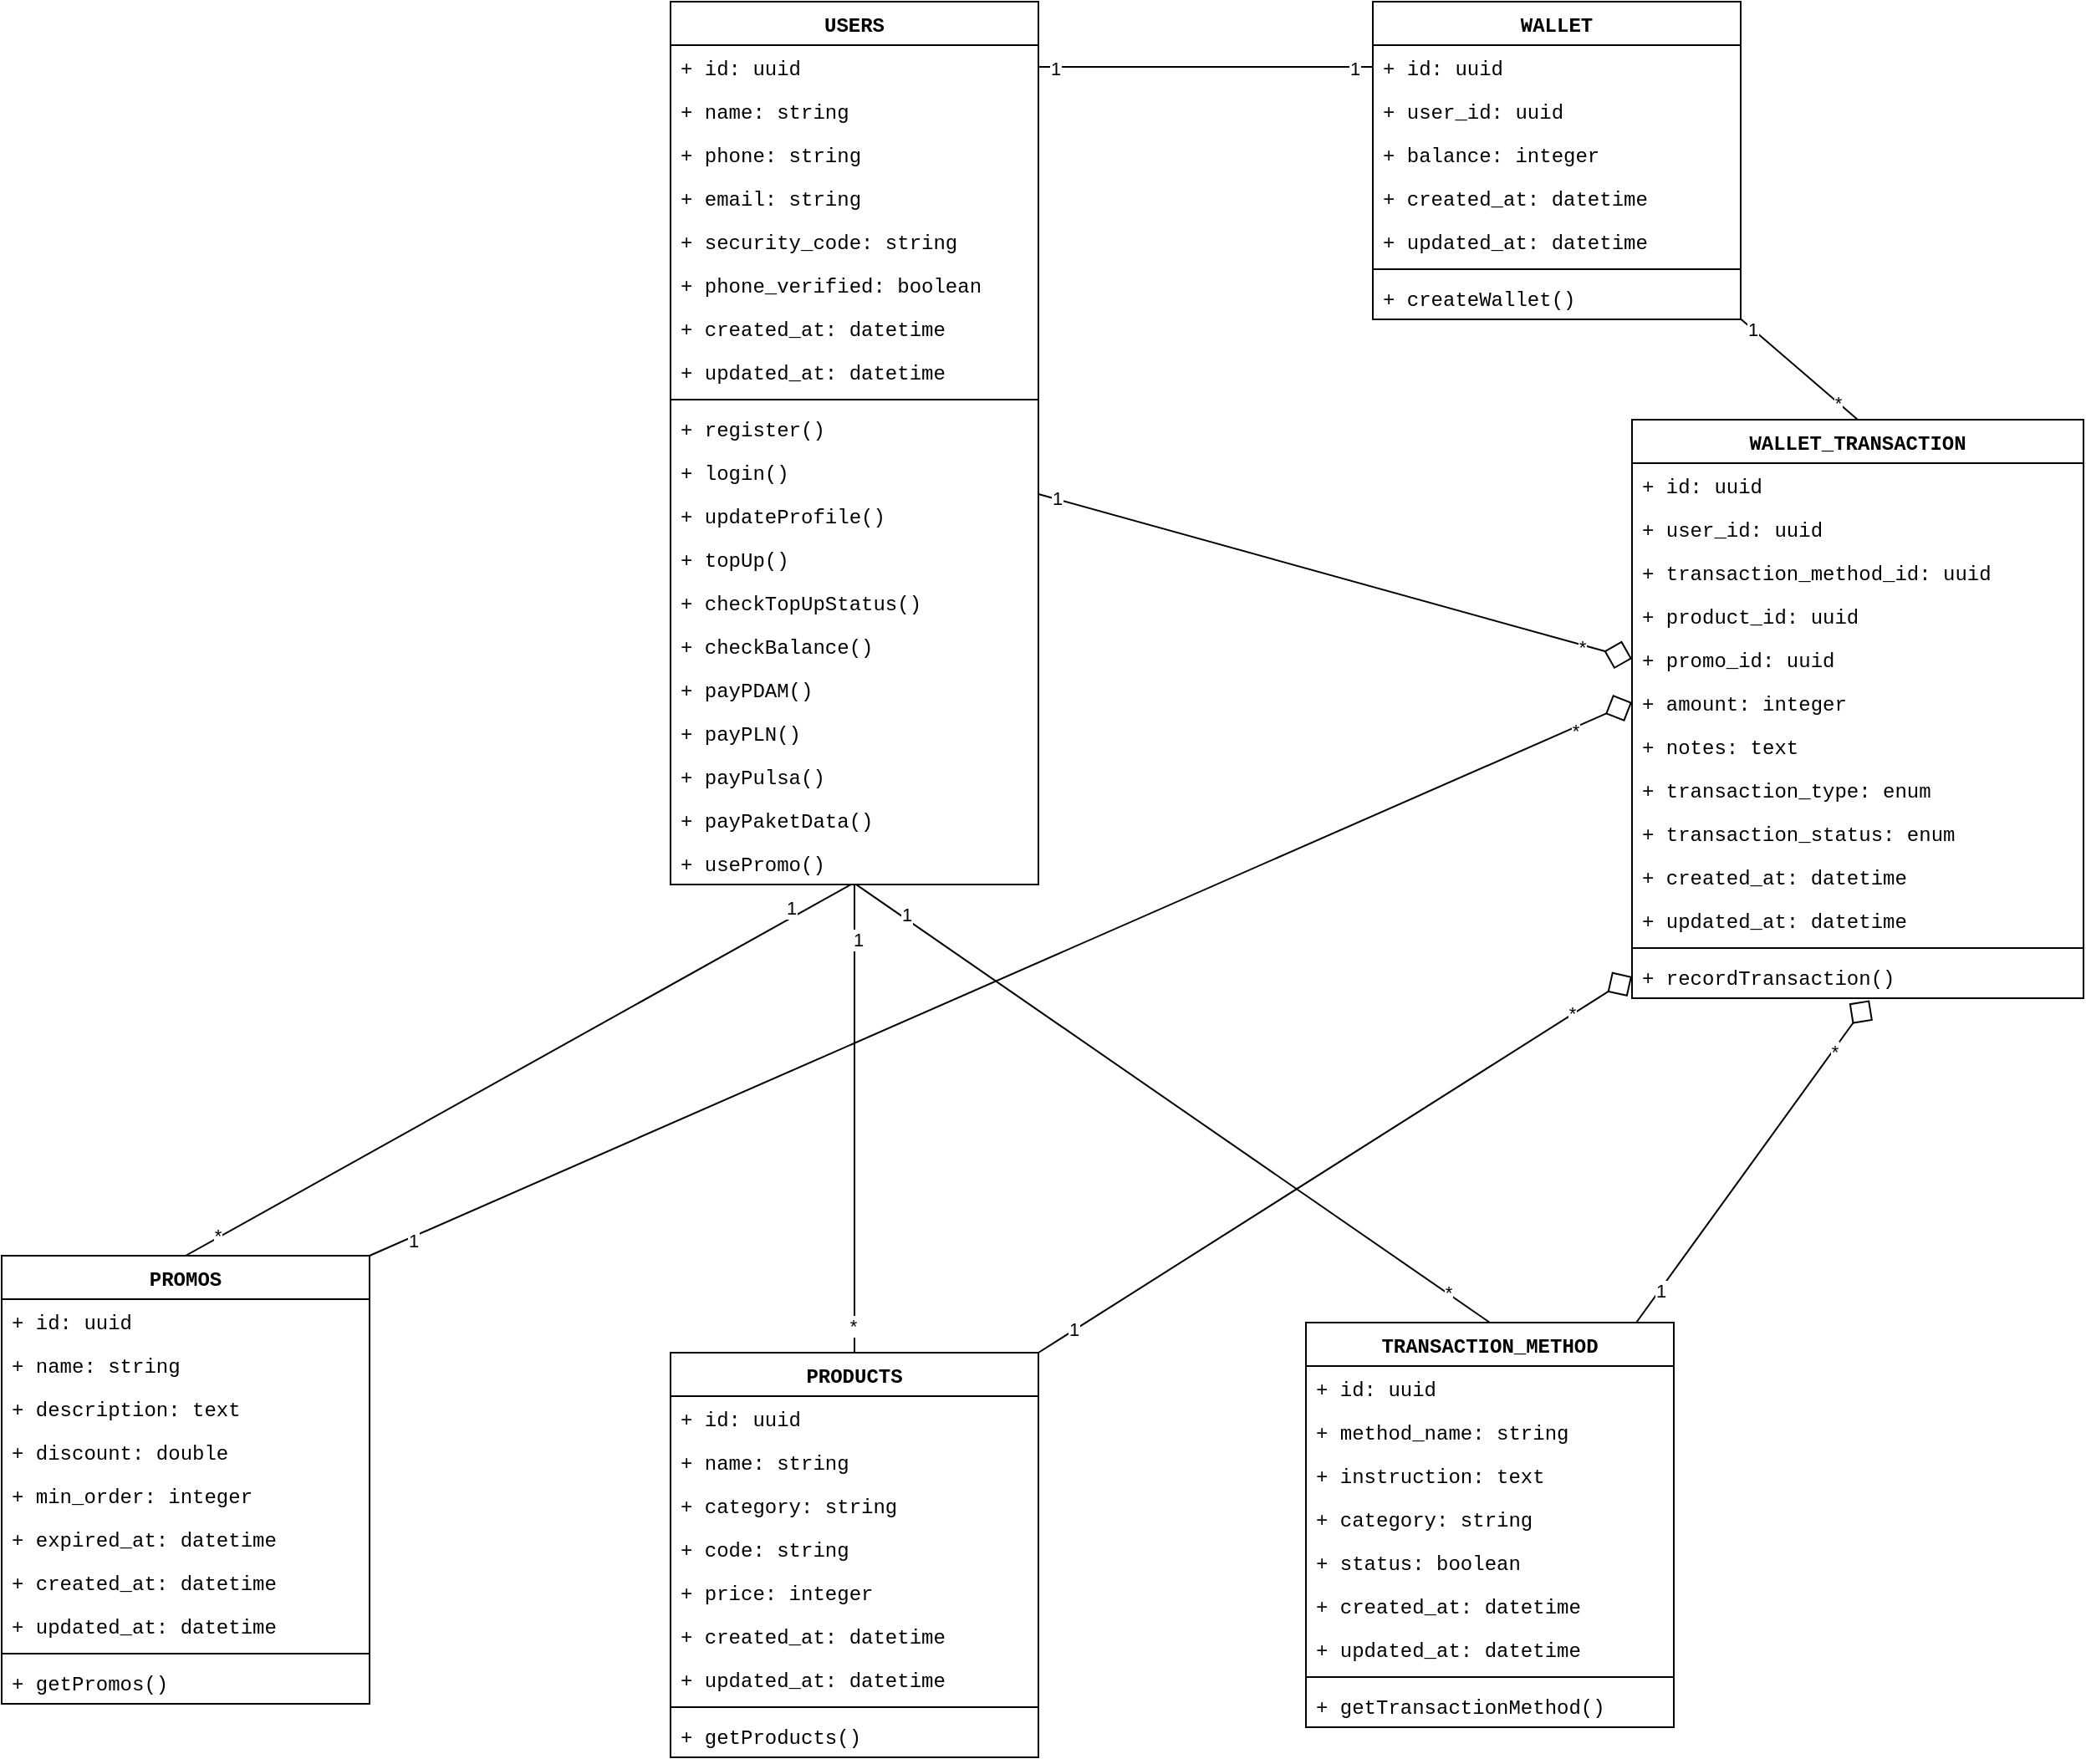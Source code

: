 <mxfile>
    <diagram id="TdilNPmjVEnhoMIB7vTG" name="Page-1">
        <mxGraphModel dx="2672" dy="1075" grid="1" gridSize="10" guides="1" tooltips="1" connect="1" arrows="1" fold="1" page="1" pageScale="1" pageWidth="850" pageHeight="1100" math="0" shadow="0">
            <root>
                <mxCell id="0"/>
                <mxCell id="1" parent="0"/>
                <mxCell id="99" style="rounded=0;html=1;entryX=0.5;entryY=0;entryDx=0;entryDy=0;endArrow=none;endFill=0;exitX=0.49;exitY=1.003;exitDx=0;exitDy=0;exitPerimeter=0;" edge="1" parent="1" source="22" target="81">
                    <mxGeometry relative="1" as="geometry"/>
                </mxCell>
                <mxCell id="113" value="1" style="edgeLabel;html=1;align=center;verticalAlign=middle;resizable=0;points=[];" vertex="1" connectable="0" parent="99">
                    <mxGeometry x="-0.916" y="1" relative="1" as="geometry">
                        <mxPoint x="-20" y="4" as="offset"/>
                    </mxGeometry>
                </mxCell>
                <mxCell id="114" value="*" style="edgeLabel;html=1;align=center;verticalAlign=middle;resizable=0;points=[];" vertex="1" connectable="0" parent="99">
                    <mxGeometry x="0.903" y="-2" relative="1" as="geometry">
                        <mxPoint as="offset"/>
                    </mxGeometry>
                </mxCell>
                <mxCell id="100" style="edgeStyle=none;rounded=0;html=1;entryX=0.5;entryY=0;entryDx=0;entryDy=0;endArrow=none;endFill=0;" edge="1" parent="1" source="2" target="70">
                    <mxGeometry relative="1" as="geometry"/>
                </mxCell>
                <mxCell id="115" value="1" style="edgeLabel;html=1;align=center;verticalAlign=middle;resizable=0;points=[];" vertex="1" connectable="0" parent="100">
                    <mxGeometry x="-0.764" y="2" relative="1" as="geometry">
                        <mxPoint as="offset"/>
                    </mxGeometry>
                </mxCell>
                <mxCell id="117" value="*" style="edgeLabel;html=1;align=center;verticalAlign=middle;resizable=0;points=[];" vertex="1" connectable="0" parent="100">
                    <mxGeometry x="0.884" y="-1" relative="1" as="geometry">
                        <mxPoint as="offset"/>
                    </mxGeometry>
                </mxCell>
                <mxCell id="101" style="edgeStyle=none;rounded=0;html=1;entryX=0.5;entryY=0;entryDx=0;entryDy=0;endArrow=none;endFill=0;exitX=0.505;exitY=1.003;exitDx=0;exitDy=0;exitPerimeter=0;" edge="1" parent="1" source="22" target="60">
                    <mxGeometry relative="1" as="geometry">
                        <mxPoint x="-40" y="580" as="sourcePoint"/>
                    </mxGeometry>
                </mxCell>
                <mxCell id="116" value="1" style="edgeLabel;html=1;align=center;verticalAlign=middle;resizable=0;points=[];" vertex="1" connectable="0" parent="101">
                    <mxGeometry x="-0.85" y="2" relative="1" as="geometry">
                        <mxPoint as="offset"/>
                    </mxGeometry>
                </mxCell>
                <mxCell id="118" value="*" style="edgeLabel;html=1;align=center;verticalAlign=middle;resizable=0;points=[];" vertex="1" connectable="0" parent="101">
                    <mxGeometry x="0.864" y="1" relative="1" as="geometry">
                        <mxPoint as="offset"/>
                    </mxGeometry>
                </mxCell>
                <mxCell id="103" style="edgeStyle=none;rounded=0;html=1;entryX=0;entryY=0.5;entryDx=0;entryDy=0;endArrow=diamond;endFill=0;endSize=15;" edge="1" parent="1" source="2" target="55">
                    <mxGeometry relative="1" as="geometry"/>
                </mxCell>
                <mxCell id="111" value="1" style="edgeLabel;html=1;align=center;verticalAlign=middle;resizable=0;points=[];" vertex="1" connectable="0" parent="103">
                    <mxGeometry x="-0.944" y="1" relative="1" as="geometry">
                        <mxPoint as="offset"/>
                    </mxGeometry>
                </mxCell>
                <mxCell id="112" value="*" style="edgeLabel;html=1;align=center;verticalAlign=middle;resizable=0;points=[];" vertex="1" connectable="0" parent="103">
                    <mxGeometry x="0.829" y="-1" relative="1" as="geometry">
                        <mxPoint as="offset"/>
                    </mxGeometry>
                </mxCell>
                <mxCell id="2" value="USERS" style="swimlane;fontStyle=1;align=center;verticalAlign=top;childLayout=stackLayout;horizontal=1;startSize=26;horizontalStack=0;resizeParent=1;resizeParentMax=0;resizeLast=0;collapsible=1;marginBottom=0;fontFamily=Courier New;" parent="1" vertex="1">
                    <mxGeometry x="-150" y="50" width="220" height="528" as="geometry"/>
                </mxCell>
                <mxCell id="3" value="+ id: uuid" style="text;strokeColor=none;fillColor=none;align=left;verticalAlign=top;spacingLeft=4;spacingRight=4;overflow=hidden;rotatable=0;points=[[0,0.5],[1,0.5]];portConstraint=eastwest;fontFamily=Courier New;" parent="2" vertex="1">
                    <mxGeometry y="26" width="220" height="26" as="geometry"/>
                </mxCell>
                <mxCell id="13" value="+ name: string" style="text;strokeColor=none;fillColor=none;align=left;verticalAlign=top;spacingLeft=4;spacingRight=4;overflow=hidden;rotatable=0;points=[[0,0.5],[1,0.5]];portConstraint=eastwest;fontFamily=Courier New;" parent="2" vertex="1">
                    <mxGeometry y="52" width="220" height="26" as="geometry"/>
                </mxCell>
                <mxCell id="12" value="+ phone: string" style="text;strokeColor=none;fillColor=none;align=left;verticalAlign=top;spacingLeft=4;spacingRight=4;overflow=hidden;rotatable=0;points=[[0,0.5],[1,0.5]];portConstraint=eastwest;fontFamily=Courier New;" parent="2" vertex="1">
                    <mxGeometry y="78" width="220" height="26" as="geometry"/>
                </mxCell>
                <mxCell id="11" value="+ email: string" style="text;strokeColor=none;fillColor=none;align=left;verticalAlign=top;spacingLeft=4;spacingRight=4;overflow=hidden;rotatable=0;points=[[0,0.5],[1,0.5]];portConstraint=eastwest;fontFamily=Courier New;" parent="2" vertex="1">
                    <mxGeometry y="104" width="220" height="26" as="geometry"/>
                </mxCell>
                <mxCell id="10" value="+ security_code: string" style="text;strokeColor=none;fillColor=none;align=left;verticalAlign=top;spacingLeft=4;spacingRight=4;overflow=hidden;rotatable=0;points=[[0,0.5],[1,0.5]];portConstraint=eastwest;fontFamily=Courier New;" parent="2" vertex="1">
                    <mxGeometry y="130" width="220" height="26" as="geometry"/>
                </mxCell>
                <mxCell id="9" value="+ phone_verified: boolean" style="text;strokeColor=none;fillColor=none;align=left;verticalAlign=top;spacingLeft=4;spacingRight=4;overflow=hidden;rotatable=0;points=[[0,0.5],[1,0.5]];portConstraint=eastwest;fontFamily=Courier New;" parent="2" vertex="1">
                    <mxGeometry y="156" width="220" height="26" as="geometry"/>
                </mxCell>
                <mxCell id="8" value="+ created_at: datetime" style="text;strokeColor=none;fillColor=none;align=left;verticalAlign=top;spacingLeft=4;spacingRight=4;overflow=hidden;rotatable=0;points=[[0,0.5],[1,0.5]];portConstraint=eastwest;fontFamily=Courier New;" parent="2" vertex="1">
                    <mxGeometry y="182" width="220" height="26" as="geometry"/>
                </mxCell>
                <mxCell id="7" value="+ updated_at: datetime" style="text;strokeColor=none;fillColor=none;align=left;verticalAlign=top;spacingLeft=4;spacingRight=4;overflow=hidden;rotatable=0;points=[[0,0.5],[1,0.5]];portConstraint=eastwest;fontFamily=Courier New;" parent="2" vertex="1">
                    <mxGeometry y="208" width="220" height="26" as="geometry"/>
                </mxCell>
                <mxCell id="4" value="" style="line;strokeWidth=1;fillColor=none;align=left;verticalAlign=middle;spacingTop=-1;spacingLeft=3;spacingRight=3;rotatable=0;labelPosition=right;points=[];portConstraint=eastwest;strokeColor=inherit;fontFamily=Courier New;" parent="2" vertex="1">
                    <mxGeometry y="234" width="220" height="8" as="geometry"/>
                </mxCell>
                <mxCell id="5" value="+ register()" style="text;strokeColor=none;fillColor=none;align=left;verticalAlign=top;spacingLeft=4;spacingRight=4;overflow=hidden;rotatable=0;points=[[0,0.5],[1,0.5]];portConstraint=eastwest;fontFamily=Courier New;" parent="2" vertex="1">
                    <mxGeometry y="242" width="220" height="26" as="geometry"/>
                </mxCell>
                <mxCell id="14" value="+ login()" style="text;strokeColor=none;fillColor=none;align=left;verticalAlign=top;spacingLeft=4;spacingRight=4;overflow=hidden;rotatable=0;points=[[0,0.5],[1,0.5]];portConstraint=eastwest;fontFamily=Courier New;" parent="2" vertex="1">
                    <mxGeometry y="268" width="220" height="26" as="geometry"/>
                </mxCell>
                <mxCell id="15" value="+ updateProfile()" style="text;strokeColor=none;fillColor=none;align=left;verticalAlign=top;spacingLeft=4;spacingRight=4;overflow=hidden;rotatable=0;points=[[0,0.5],[1,0.5]];portConstraint=eastwest;fontFamily=Courier New;" parent="2" vertex="1">
                    <mxGeometry y="294" width="220" height="26" as="geometry"/>
                </mxCell>
                <mxCell id="16" value="+ topUp()" style="text;strokeColor=none;fillColor=none;align=left;verticalAlign=top;spacingLeft=4;spacingRight=4;overflow=hidden;rotatable=0;points=[[0,0.5],[1,0.5]];portConstraint=eastwest;fontFamily=Courier New;" parent="2" vertex="1">
                    <mxGeometry y="320" width="220" height="26" as="geometry"/>
                </mxCell>
                <mxCell id="24" value="+ checkTopUpStatus()" style="text;strokeColor=none;fillColor=none;align=left;verticalAlign=top;spacingLeft=4;spacingRight=4;overflow=hidden;rotatable=0;points=[[0,0.5],[1,0.5]];portConstraint=eastwest;fontFamily=Courier New;" parent="2" vertex="1">
                    <mxGeometry y="346" width="220" height="26" as="geometry"/>
                </mxCell>
                <mxCell id="17" value="+ checkBalance()" style="text;strokeColor=none;fillColor=none;align=left;verticalAlign=top;spacingLeft=4;spacingRight=4;overflow=hidden;rotatable=0;points=[[0,0.5],[1,0.5]];portConstraint=eastwest;fontFamily=Courier New;" parent="2" vertex="1">
                    <mxGeometry y="372" width="220" height="26" as="geometry"/>
                </mxCell>
                <mxCell id="18" value="+ payPDAM()" style="text;strokeColor=none;fillColor=none;align=left;verticalAlign=top;spacingLeft=4;spacingRight=4;overflow=hidden;rotatable=0;points=[[0,0.5],[1,0.5]];portConstraint=eastwest;fontFamily=Courier New;" parent="2" vertex="1">
                    <mxGeometry y="398" width="220" height="26" as="geometry"/>
                </mxCell>
                <mxCell id="19" value="+ payPLN()" style="text;strokeColor=none;fillColor=none;align=left;verticalAlign=top;spacingLeft=4;spacingRight=4;overflow=hidden;rotatable=0;points=[[0,0.5],[1,0.5]];portConstraint=eastwest;fontFamily=Courier New;" parent="2" vertex="1">
                    <mxGeometry y="424" width="220" height="26" as="geometry"/>
                </mxCell>
                <mxCell id="20" value="+ payPulsa()" style="text;strokeColor=none;fillColor=none;align=left;verticalAlign=top;spacingLeft=4;spacingRight=4;overflow=hidden;rotatable=0;points=[[0,0.5],[1,0.5]];portConstraint=eastwest;fontFamily=Courier New;" parent="2" vertex="1">
                    <mxGeometry y="450" width="220" height="26" as="geometry"/>
                </mxCell>
                <mxCell id="21" value="+ payPaketData()" style="text;strokeColor=none;fillColor=none;align=left;verticalAlign=top;spacingLeft=4;spacingRight=4;overflow=hidden;rotatable=0;points=[[0,0.5],[1,0.5]];portConstraint=eastwest;fontFamily=Courier New;" parent="2" vertex="1">
                    <mxGeometry y="476" width="220" height="26" as="geometry"/>
                </mxCell>
                <mxCell id="22" value="+ usePromo()" style="text;strokeColor=none;fillColor=none;align=left;verticalAlign=top;spacingLeft=4;spacingRight=4;overflow=hidden;rotatable=0;points=[[0,0.5],[1,0.5]];portConstraint=eastwest;fontFamily=Courier New;" parent="2" vertex="1">
                    <mxGeometry y="502" width="220" height="26" as="geometry"/>
                </mxCell>
                <mxCell id="96" style="edgeStyle=none;html=1;entryX=0.5;entryY=0;entryDx=0;entryDy=0;endArrow=none;endFill=0;" edge="1" parent="1" source="25" target="46">
                    <mxGeometry relative="1" as="geometry"/>
                </mxCell>
                <mxCell id="109" value="1" style="edgeLabel;html=1;align=center;verticalAlign=middle;resizable=0;points=[];" vertex="1" connectable="0" parent="96">
                    <mxGeometry x="-0.796" relative="1" as="geometry">
                        <mxPoint as="offset"/>
                    </mxGeometry>
                </mxCell>
                <mxCell id="110" value="*" style="edgeLabel;html=1;align=center;verticalAlign=middle;resizable=0;points=[];" vertex="1" connectable="0" parent="96">
                    <mxGeometry x="0.642" relative="1" as="geometry">
                        <mxPoint as="offset"/>
                    </mxGeometry>
                </mxCell>
                <mxCell id="25" value="WALLET" style="swimlane;fontStyle=1;align=center;verticalAlign=top;childLayout=stackLayout;horizontal=1;startSize=26;horizontalStack=0;resizeParent=1;resizeParentMax=0;resizeLast=0;collapsible=1;marginBottom=0;fontFamily=Courier New;" parent="1" vertex="1">
                    <mxGeometry x="270" y="50" width="220" height="190" as="geometry"/>
                </mxCell>
                <mxCell id="26" value="+ id: uuid" style="text;strokeColor=none;fillColor=none;align=left;verticalAlign=top;spacingLeft=4;spacingRight=4;overflow=hidden;rotatable=0;points=[[0,0.5],[1,0.5]];portConstraint=eastwest;fontFamily=Courier New;" parent="25" vertex="1">
                    <mxGeometry y="26" width="220" height="26" as="geometry"/>
                </mxCell>
                <mxCell id="27" value="+ user_id: uuid" style="text;strokeColor=none;fillColor=none;align=left;verticalAlign=top;spacingLeft=4;spacingRight=4;overflow=hidden;rotatable=0;points=[[0,0.5],[1,0.5]];portConstraint=eastwest;fontFamily=Courier New;" parent="25" vertex="1">
                    <mxGeometry y="52" width="220" height="26" as="geometry"/>
                </mxCell>
                <mxCell id="28" value="+ balance: integer" style="text;strokeColor=none;fillColor=none;align=left;verticalAlign=top;spacingLeft=4;spacingRight=4;overflow=hidden;rotatable=0;points=[[0,0.5],[1,0.5]];portConstraint=eastwest;fontFamily=Courier New;" parent="25" vertex="1">
                    <mxGeometry y="78" width="220" height="26" as="geometry"/>
                </mxCell>
                <mxCell id="32" value="+ created_at: datetime" style="text;strokeColor=none;fillColor=none;align=left;verticalAlign=top;spacingLeft=4;spacingRight=4;overflow=hidden;rotatable=0;points=[[0,0.5],[1,0.5]];portConstraint=eastwest;fontFamily=Courier New;" parent="25" vertex="1">
                    <mxGeometry y="104" width="220" height="26" as="geometry"/>
                </mxCell>
                <mxCell id="33" value="+ updated_at: datetime" style="text;strokeColor=none;fillColor=none;align=left;verticalAlign=top;spacingLeft=4;spacingRight=4;overflow=hidden;rotatable=0;points=[[0,0.5],[1,0.5]];portConstraint=eastwest;fontFamily=Courier New;" parent="25" vertex="1">
                    <mxGeometry y="130" width="220" height="26" as="geometry"/>
                </mxCell>
                <mxCell id="34" value="" style="line;strokeWidth=1;fillColor=none;align=left;verticalAlign=middle;spacingTop=-1;spacingLeft=3;spacingRight=3;rotatable=0;labelPosition=right;points=[];portConstraint=eastwest;strokeColor=inherit;fontFamily=Courier New;" parent="25" vertex="1">
                    <mxGeometry y="156" width="220" height="8" as="geometry"/>
                </mxCell>
                <mxCell id="35" value="+ createWallet()" style="text;strokeColor=none;fillColor=none;align=left;verticalAlign=top;spacingLeft=4;spacingRight=4;overflow=hidden;rotatable=0;points=[[0,0.5],[1,0.5]];portConstraint=eastwest;fontFamily=Courier New;" parent="25" vertex="1">
                    <mxGeometry y="164" width="220" height="26" as="geometry"/>
                </mxCell>
                <mxCell id="46" value="WALLET_TRANSACTION" style="swimlane;fontStyle=1;align=center;verticalAlign=top;childLayout=stackLayout;horizontal=1;startSize=26;horizontalStack=0;resizeParent=1;resizeParentMax=0;resizeLast=0;collapsible=1;marginBottom=0;fontFamily=Courier New;" parent="1" vertex="1">
                    <mxGeometry x="425" y="300" width="270" height="346" as="geometry"/>
                </mxCell>
                <mxCell id="47" value="+ id: uuid" style="text;strokeColor=none;fillColor=none;align=left;verticalAlign=top;spacingLeft=4;spacingRight=4;overflow=hidden;rotatable=0;points=[[0,0.5],[1,0.5]];portConstraint=eastwest;fontFamily=Courier New;" parent="46" vertex="1">
                    <mxGeometry y="26" width="270" height="26" as="geometry"/>
                </mxCell>
                <mxCell id="48" value="+ user_id: uuid" style="text;strokeColor=none;fillColor=none;align=left;verticalAlign=top;spacingLeft=4;spacingRight=4;overflow=hidden;rotatable=0;points=[[0,0.5],[1,0.5]];portConstraint=eastwest;fontFamily=Courier New;" parent="46" vertex="1">
                    <mxGeometry y="52" width="270" height="26" as="geometry"/>
                </mxCell>
                <mxCell id="49" value="+ transaction_method_id: uuid" style="text;strokeColor=none;fillColor=none;align=left;verticalAlign=top;spacingLeft=4;spacingRight=4;overflow=hidden;rotatable=0;points=[[0,0.5],[1,0.5]];portConstraint=eastwest;fontFamily=Courier New;" parent="46" vertex="1">
                    <mxGeometry y="78" width="270" height="26" as="geometry"/>
                </mxCell>
                <mxCell id="54" value="+ product_id: uuid" style="text;strokeColor=none;fillColor=none;align=left;verticalAlign=top;spacingLeft=4;spacingRight=4;overflow=hidden;rotatable=0;points=[[0,0.5],[1,0.5]];portConstraint=eastwest;fontFamily=Courier New;" parent="46" vertex="1">
                    <mxGeometry y="104" width="270" height="26" as="geometry"/>
                </mxCell>
                <mxCell id="55" value="+ promo_id: uuid" style="text;strokeColor=none;fillColor=none;align=left;verticalAlign=top;spacingLeft=4;spacingRight=4;overflow=hidden;rotatable=0;points=[[0,0.5],[1,0.5]];portConstraint=eastwest;fontFamily=Courier New;" parent="46" vertex="1">
                    <mxGeometry y="130" width="270" height="26" as="geometry"/>
                </mxCell>
                <mxCell id="56" value="+ amount: integer" style="text;strokeColor=none;fillColor=none;align=left;verticalAlign=top;spacingLeft=4;spacingRight=4;overflow=hidden;rotatable=0;points=[[0,0.5],[1,0.5]];portConstraint=eastwest;fontFamily=Courier New;" parent="46" vertex="1">
                    <mxGeometry y="156" width="270" height="26" as="geometry"/>
                </mxCell>
                <mxCell id="57" value="+ notes: text" style="text;strokeColor=none;fillColor=none;align=left;verticalAlign=top;spacingLeft=4;spacingRight=4;overflow=hidden;rotatable=0;points=[[0,0.5],[1,0.5]];portConstraint=eastwest;fontFamily=Courier New;" parent="46" vertex="1">
                    <mxGeometry y="182" width="270" height="26" as="geometry"/>
                </mxCell>
                <mxCell id="58" value="+ transaction_type: enum" style="text;strokeColor=none;fillColor=none;align=left;verticalAlign=top;spacingLeft=4;spacingRight=4;overflow=hidden;rotatable=0;points=[[0,0.5],[1,0.5]];portConstraint=eastwest;fontFamily=Courier New;" parent="46" vertex="1">
                    <mxGeometry y="208" width="270" height="26" as="geometry"/>
                </mxCell>
                <mxCell id="59" value="+ transaction_status: enum" style="text;strokeColor=none;fillColor=none;align=left;verticalAlign=top;spacingLeft=4;spacingRight=4;overflow=hidden;rotatable=0;points=[[0,0.5],[1,0.5]];portConstraint=eastwest;fontFamily=Courier New;" parent="46" vertex="1">
                    <mxGeometry y="234" width="270" height="26" as="geometry"/>
                </mxCell>
                <mxCell id="50" value="+ created_at: datetime" style="text;strokeColor=none;fillColor=none;align=left;verticalAlign=top;spacingLeft=4;spacingRight=4;overflow=hidden;rotatable=0;points=[[0,0.5],[1,0.5]];portConstraint=eastwest;fontFamily=Courier New;" parent="46" vertex="1">
                    <mxGeometry y="260" width="270" height="26" as="geometry"/>
                </mxCell>
                <mxCell id="51" value="+ updated_at: datetime" style="text;strokeColor=none;fillColor=none;align=left;verticalAlign=top;spacingLeft=4;spacingRight=4;overflow=hidden;rotatable=0;points=[[0,0.5],[1,0.5]];portConstraint=eastwest;fontFamily=Courier New;" parent="46" vertex="1">
                    <mxGeometry y="286" width="270" height="26" as="geometry"/>
                </mxCell>
                <mxCell id="52" value="" style="line;strokeWidth=1;fillColor=none;align=left;verticalAlign=middle;spacingTop=-1;spacingLeft=3;spacingRight=3;rotatable=0;labelPosition=right;points=[];portConstraint=eastwest;strokeColor=inherit;fontFamily=Courier New;" parent="46" vertex="1">
                    <mxGeometry y="312" width="270" height="8" as="geometry"/>
                </mxCell>
                <mxCell id="53" value="+ recordTransaction()" style="text;strokeColor=none;fillColor=none;align=left;verticalAlign=top;spacingLeft=4;spacingRight=4;overflow=hidden;rotatable=0;points=[[0,0.5],[1,0.5]];portConstraint=eastwest;fontFamily=Courier New;" parent="46" vertex="1">
                    <mxGeometry y="320" width="270" height="26" as="geometry"/>
                </mxCell>
                <mxCell id="106" style="edgeStyle=none;rounded=0;html=1;entryX=0.526;entryY=1.047;entryDx=0;entryDy=0;entryPerimeter=0;endArrow=diamond;endFill=0;jumpSize=15;endSize=15;" edge="1" parent="1" source="60" target="53">
                    <mxGeometry relative="1" as="geometry"/>
                </mxCell>
                <mxCell id="123" value="1" style="edgeLabel;html=1;align=center;verticalAlign=middle;resizable=0;points=[];" vertex="1" connectable="0" parent="106">
                    <mxGeometry x="-0.798" relative="1" as="geometry">
                        <mxPoint as="offset"/>
                    </mxGeometry>
                </mxCell>
                <mxCell id="124" value="*" style="edgeLabel;html=1;align=center;verticalAlign=middle;resizable=0;points=[];" vertex="1" connectable="0" parent="106">
                    <mxGeometry x="0.688" y="-1" relative="1" as="geometry">
                        <mxPoint as="offset"/>
                    </mxGeometry>
                </mxCell>
                <mxCell id="60" value="TRANSACTION_METHOD" style="swimlane;fontStyle=1;align=center;verticalAlign=top;childLayout=stackLayout;horizontal=1;startSize=26;horizontalStack=0;resizeParent=1;resizeParentMax=0;resizeLast=0;collapsible=1;marginBottom=0;fontFamily=Courier New;" parent="1" vertex="1">
                    <mxGeometry x="230" y="840" width="220" height="242" as="geometry"/>
                </mxCell>
                <mxCell id="61" value="+ id: uuid" style="text;strokeColor=none;fillColor=none;align=left;verticalAlign=top;spacingLeft=4;spacingRight=4;overflow=hidden;rotatable=0;points=[[0,0.5],[1,0.5]];portConstraint=eastwest;fontFamily=Courier New;" parent="60" vertex="1">
                    <mxGeometry y="26" width="220" height="26" as="geometry"/>
                </mxCell>
                <mxCell id="62" value="+ method_name: string" style="text;strokeColor=none;fillColor=none;align=left;verticalAlign=top;spacingLeft=4;spacingRight=4;overflow=hidden;rotatable=0;points=[[0,0.5],[1,0.5]];portConstraint=eastwest;fontFamily=Courier New;" parent="60" vertex="1">
                    <mxGeometry y="52" width="220" height="26" as="geometry"/>
                </mxCell>
                <mxCell id="63" value="+ instruction: text" style="text;strokeColor=none;fillColor=none;align=left;verticalAlign=top;spacingLeft=4;spacingRight=4;overflow=hidden;rotatable=0;points=[[0,0.5],[1,0.5]];portConstraint=eastwest;fontFamily=Courier New;" parent="60" vertex="1">
                    <mxGeometry y="78" width="220" height="26" as="geometry"/>
                </mxCell>
                <mxCell id="68" value="+ category: string" style="text;strokeColor=none;fillColor=none;align=left;verticalAlign=top;spacingLeft=4;spacingRight=4;overflow=hidden;rotatable=0;points=[[0,0.5],[1,0.5]];portConstraint=eastwest;fontFamily=Courier New;" parent="60" vertex="1">
                    <mxGeometry y="104" width="220" height="26" as="geometry"/>
                </mxCell>
                <mxCell id="69" value="+ status: boolean" style="text;strokeColor=none;fillColor=none;align=left;verticalAlign=top;spacingLeft=4;spacingRight=4;overflow=hidden;rotatable=0;points=[[0,0.5],[1,0.5]];portConstraint=eastwest;fontFamily=Courier New;" parent="60" vertex="1">
                    <mxGeometry y="130" width="220" height="26" as="geometry"/>
                </mxCell>
                <mxCell id="64" value="+ created_at: datetime" style="text;strokeColor=none;fillColor=none;align=left;verticalAlign=top;spacingLeft=4;spacingRight=4;overflow=hidden;rotatable=0;points=[[0,0.5],[1,0.5]];portConstraint=eastwest;fontFamily=Courier New;" parent="60" vertex="1">
                    <mxGeometry y="156" width="220" height="26" as="geometry"/>
                </mxCell>
                <mxCell id="65" value="+ updated_at: datetime" style="text;strokeColor=none;fillColor=none;align=left;verticalAlign=top;spacingLeft=4;spacingRight=4;overflow=hidden;rotatable=0;points=[[0,0.5],[1,0.5]];portConstraint=eastwest;fontFamily=Courier New;" parent="60" vertex="1">
                    <mxGeometry y="182" width="220" height="26" as="geometry"/>
                </mxCell>
                <mxCell id="66" value="" style="line;strokeWidth=1;fillColor=none;align=left;verticalAlign=middle;spacingTop=-1;spacingLeft=3;spacingRight=3;rotatable=0;labelPosition=right;points=[];portConstraint=eastwest;strokeColor=inherit;fontFamily=Courier New;" parent="60" vertex="1">
                    <mxGeometry y="208" width="220" height="8" as="geometry"/>
                </mxCell>
                <mxCell id="67" value="+ getTransactionMethod()" style="text;strokeColor=none;fillColor=none;align=left;verticalAlign=top;spacingLeft=4;spacingRight=4;overflow=hidden;rotatable=0;points=[[0,0.5],[1,0.5]];portConstraint=eastwest;fontFamily=Courier New;" parent="60" vertex="1">
                    <mxGeometry y="216" width="220" height="26" as="geometry"/>
                </mxCell>
                <mxCell id="105" style="edgeStyle=none;rounded=0;html=1;entryX=0;entryY=0.5;entryDx=0;entryDy=0;endArrow=diamond;endFill=0;exitX=1;exitY=0;exitDx=0;exitDy=0;endSize=15;" edge="1" parent="1" source="70" target="53">
                    <mxGeometry relative="1" as="geometry"/>
                </mxCell>
                <mxCell id="121" value="1" style="edgeLabel;html=1;align=center;verticalAlign=middle;resizable=0;points=[];" vertex="1" connectable="0" parent="105">
                    <mxGeometry x="-0.881" y="1" relative="1" as="geometry">
                        <mxPoint as="offset"/>
                    </mxGeometry>
                </mxCell>
                <mxCell id="122" value="*" style="edgeLabel;html=1;align=center;verticalAlign=middle;resizable=0;points=[];" vertex="1" connectable="0" parent="105">
                    <mxGeometry x="0.8" y="1" relative="1" as="geometry">
                        <mxPoint as="offset"/>
                    </mxGeometry>
                </mxCell>
                <mxCell id="70" value="PRODUCTS" style="swimlane;fontStyle=1;align=center;verticalAlign=top;childLayout=stackLayout;horizontal=1;startSize=26;horizontalStack=0;resizeParent=1;resizeParentMax=0;resizeLast=0;collapsible=1;marginBottom=0;fontFamily=Courier New;" parent="1" vertex="1">
                    <mxGeometry x="-150" y="858" width="220" height="242" as="geometry"/>
                </mxCell>
                <mxCell id="71" value="+ id: uuid" style="text;strokeColor=none;fillColor=none;align=left;verticalAlign=top;spacingLeft=4;spacingRight=4;overflow=hidden;rotatable=0;points=[[0,0.5],[1,0.5]];portConstraint=eastwest;fontFamily=Courier New;" parent="70" vertex="1">
                    <mxGeometry y="26" width="220" height="26" as="geometry"/>
                </mxCell>
                <mxCell id="72" value="+ name: string" style="text;strokeColor=none;fillColor=none;align=left;verticalAlign=top;spacingLeft=4;spacingRight=4;overflow=hidden;rotatable=0;points=[[0,0.5],[1,0.5]];portConstraint=eastwest;fontFamily=Courier New;" parent="70" vertex="1">
                    <mxGeometry y="52" width="220" height="26" as="geometry"/>
                </mxCell>
                <mxCell id="74" value="+ category: string" style="text;strokeColor=none;fillColor=none;align=left;verticalAlign=top;spacingLeft=4;spacingRight=4;overflow=hidden;rotatable=0;points=[[0,0.5],[1,0.5]];portConstraint=eastwest;fontFamily=Courier New;" parent="70" vertex="1">
                    <mxGeometry y="78" width="220" height="26" as="geometry"/>
                </mxCell>
                <mxCell id="75" value="+ code: string" style="text;strokeColor=none;fillColor=none;align=left;verticalAlign=top;spacingLeft=4;spacingRight=4;overflow=hidden;rotatable=0;points=[[0,0.5],[1,0.5]];portConstraint=eastwest;fontFamily=Courier New;" parent="70" vertex="1">
                    <mxGeometry y="104" width="220" height="26" as="geometry"/>
                </mxCell>
                <mxCell id="80" value="+ price: integer" style="text;strokeColor=none;fillColor=none;align=left;verticalAlign=top;spacingLeft=4;spacingRight=4;overflow=hidden;rotatable=0;points=[[0,0.5],[1,0.5]];portConstraint=eastwest;fontFamily=Courier New;" parent="70" vertex="1">
                    <mxGeometry y="130" width="220" height="26" as="geometry"/>
                </mxCell>
                <mxCell id="76" value="+ created_at: datetime" style="text;strokeColor=none;fillColor=none;align=left;verticalAlign=top;spacingLeft=4;spacingRight=4;overflow=hidden;rotatable=0;points=[[0,0.5],[1,0.5]];portConstraint=eastwest;fontFamily=Courier New;" parent="70" vertex="1">
                    <mxGeometry y="156" width="220" height="26" as="geometry"/>
                </mxCell>
                <mxCell id="77" value="+ updated_at: datetime" style="text;strokeColor=none;fillColor=none;align=left;verticalAlign=top;spacingLeft=4;spacingRight=4;overflow=hidden;rotatable=0;points=[[0,0.5],[1,0.5]];portConstraint=eastwest;fontFamily=Courier New;" parent="70" vertex="1">
                    <mxGeometry y="182" width="220" height="26" as="geometry"/>
                </mxCell>
                <mxCell id="78" value="" style="line;strokeWidth=1;fillColor=none;align=left;verticalAlign=middle;spacingTop=-1;spacingLeft=3;spacingRight=3;rotatable=0;labelPosition=right;points=[];portConstraint=eastwest;strokeColor=inherit;fontFamily=Courier New;" parent="70" vertex="1">
                    <mxGeometry y="208" width="220" height="8" as="geometry"/>
                </mxCell>
                <mxCell id="79" value="+ getProducts()" style="text;strokeColor=none;fillColor=none;align=left;verticalAlign=top;spacingLeft=4;spacingRight=4;overflow=hidden;rotatable=0;points=[[0,0.5],[1,0.5]];portConstraint=eastwest;fontFamily=Courier New;" parent="70" vertex="1">
                    <mxGeometry y="216" width="220" height="26" as="geometry"/>
                </mxCell>
                <mxCell id="104" style="edgeStyle=none;rounded=0;html=1;entryX=0;entryY=0.5;entryDx=0;entryDy=0;endArrow=diamond;endFill=0;exitX=1;exitY=0;exitDx=0;exitDy=0;endSize=15;" edge="1" parent="1" source="81" target="56">
                    <mxGeometry relative="1" as="geometry"/>
                </mxCell>
                <mxCell id="119" value="1" style="edgeLabel;html=1;align=center;verticalAlign=middle;resizable=0;points=[];" vertex="1" connectable="0" parent="104">
                    <mxGeometry x="-0.931" y="-1" relative="1" as="geometry">
                        <mxPoint x="-1" y="1" as="offset"/>
                    </mxGeometry>
                </mxCell>
                <mxCell id="120" value="*" style="edgeLabel;html=1;align=center;verticalAlign=middle;resizable=0;points=[];" vertex="1" connectable="0" parent="104">
                    <mxGeometry x="0.907" y="-1" relative="1" as="geometry">
                        <mxPoint as="offset"/>
                    </mxGeometry>
                </mxCell>
                <mxCell id="81" value="PROMOS" style="swimlane;fontStyle=1;align=center;verticalAlign=top;childLayout=stackLayout;horizontal=1;startSize=26;horizontalStack=0;resizeParent=1;resizeParentMax=0;resizeLast=0;collapsible=1;marginBottom=0;fontFamily=Courier New;" parent="1" vertex="1">
                    <mxGeometry x="-550" y="800" width="220" height="268" as="geometry"/>
                </mxCell>
                <mxCell id="82" value="+ id: uuid" style="text;strokeColor=none;fillColor=none;align=left;verticalAlign=top;spacingLeft=4;spacingRight=4;overflow=hidden;rotatable=0;points=[[0,0.5],[1,0.5]];portConstraint=eastwest;fontFamily=Courier New;" parent="81" vertex="1">
                    <mxGeometry y="26" width="220" height="26" as="geometry"/>
                </mxCell>
                <mxCell id="83" value="+ name: string" style="text;strokeColor=none;fillColor=none;align=left;verticalAlign=top;spacingLeft=4;spacingRight=4;overflow=hidden;rotatable=0;points=[[0,0.5],[1,0.5]];portConstraint=eastwest;fontFamily=Courier New;" parent="81" vertex="1">
                    <mxGeometry y="52" width="220" height="26" as="geometry"/>
                </mxCell>
                <mxCell id="84" value="+ description: text" style="text;strokeColor=none;fillColor=none;align=left;verticalAlign=top;spacingLeft=4;spacingRight=4;overflow=hidden;rotatable=0;points=[[0,0.5],[1,0.5]];portConstraint=eastwest;fontFamily=Courier New;" parent="81" vertex="1">
                    <mxGeometry y="78" width="220" height="26" as="geometry"/>
                </mxCell>
                <mxCell id="85" value="+ discount: double" style="text;strokeColor=none;fillColor=none;align=left;verticalAlign=top;spacingLeft=4;spacingRight=4;overflow=hidden;rotatable=0;points=[[0,0.5],[1,0.5]];portConstraint=eastwest;fontFamily=Courier New;" parent="81" vertex="1">
                    <mxGeometry y="104" width="220" height="26" as="geometry"/>
                </mxCell>
                <mxCell id="86" value="+ min_order: integer" style="text;strokeColor=none;fillColor=none;align=left;verticalAlign=top;spacingLeft=4;spacingRight=4;overflow=hidden;rotatable=0;points=[[0,0.5],[1,0.5]];portConstraint=eastwest;fontFamily=Courier New;" parent="81" vertex="1">
                    <mxGeometry y="130" width="220" height="26" as="geometry"/>
                </mxCell>
                <mxCell id="91" value="+ expired_at: datetime" style="text;strokeColor=none;fillColor=none;align=left;verticalAlign=top;spacingLeft=4;spacingRight=4;overflow=hidden;rotatable=0;points=[[0,0.5],[1,0.5]];portConstraint=eastwest;fontFamily=Courier New;" parent="81" vertex="1">
                    <mxGeometry y="156" width="220" height="26" as="geometry"/>
                </mxCell>
                <mxCell id="87" value="+ created_at: datetime" style="text;strokeColor=none;fillColor=none;align=left;verticalAlign=top;spacingLeft=4;spacingRight=4;overflow=hidden;rotatable=0;points=[[0,0.5],[1,0.5]];portConstraint=eastwest;fontFamily=Courier New;" parent="81" vertex="1">
                    <mxGeometry y="182" width="220" height="26" as="geometry"/>
                </mxCell>
                <mxCell id="88" value="+ updated_at: datetime" style="text;strokeColor=none;fillColor=none;align=left;verticalAlign=top;spacingLeft=4;spacingRight=4;overflow=hidden;rotatable=0;points=[[0,0.5],[1,0.5]];portConstraint=eastwest;fontFamily=Courier New;" parent="81" vertex="1">
                    <mxGeometry y="208" width="220" height="26" as="geometry"/>
                </mxCell>
                <mxCell id="89" value="" style="line;strokeWidth=1;fillColor=none;align=left;verticalAlign=middle;spacingTop=-1;spacingLeft=3;spacingRight=3;rotatable=0;labelPosition=right;points=[];portConstraint=eastwest;strokeColor=inherit;fontFamily=Courier New;" parent="81" vertex="1">
                    <mxGeometry y="234" width="220" height="8" as="geometry"/>
                </mxCell>
                <mxCell id="90" value="+ getPromos()" style="text;strokeColor=none;fillColor=none;align=left;verticalAlign=top;spacingLeft=4;spacingRight=4;overflow=hidden;rotatable=0;points=[[0,0.5],[1,0.5]];portConstraint=eastwest;fontFamily=Courier New;" parent="81" vertex="1">
                    <mxGeometry y="242" width="220" height="26" as="geometry"/>
                </mxCell>
                <mxCell id="93" style="edgeStyle=none;html=1;exitX=1;exitY=0.5;exitDx=0;exitDy=0;entryX=0;entryY=0.5;entryDx=0;entryDy=0;endArrow=none;endFill=0;" edge="1" parent="1" source="3" target="26">
                    <mxGeometry relative="1" as="geometry"/>
                </mxCell>
                <mxCell id="107" value="1" style="edgeLabel;html=1;align=center;verticalAlign=middle;resizable=0;points=[];" vertex="1" connectable="0" parent="93">
                    <mxGeometry x="-0.771" y="-1" relative="1" as="geometry">
                        <mxPoint x="-13" as="offset"/>
                    </mxGeometry>
                </mxCell>
                <mxCell id="108" value="1" style="edgeLabel;html=1;align=center;verticalAlign=middle;resizable=0;points=[];" vertex="1" connectable="0" parent="93">
                    <mxGeometry x="0.921" y="-1" relative="1" as="geometry">
                        <mxPoint x="-3" as="offset"/>
                    </mxGeometry>
                </mxCell>
            </root>
        </mxGraphModel>
    </diagram>
</mxfile>